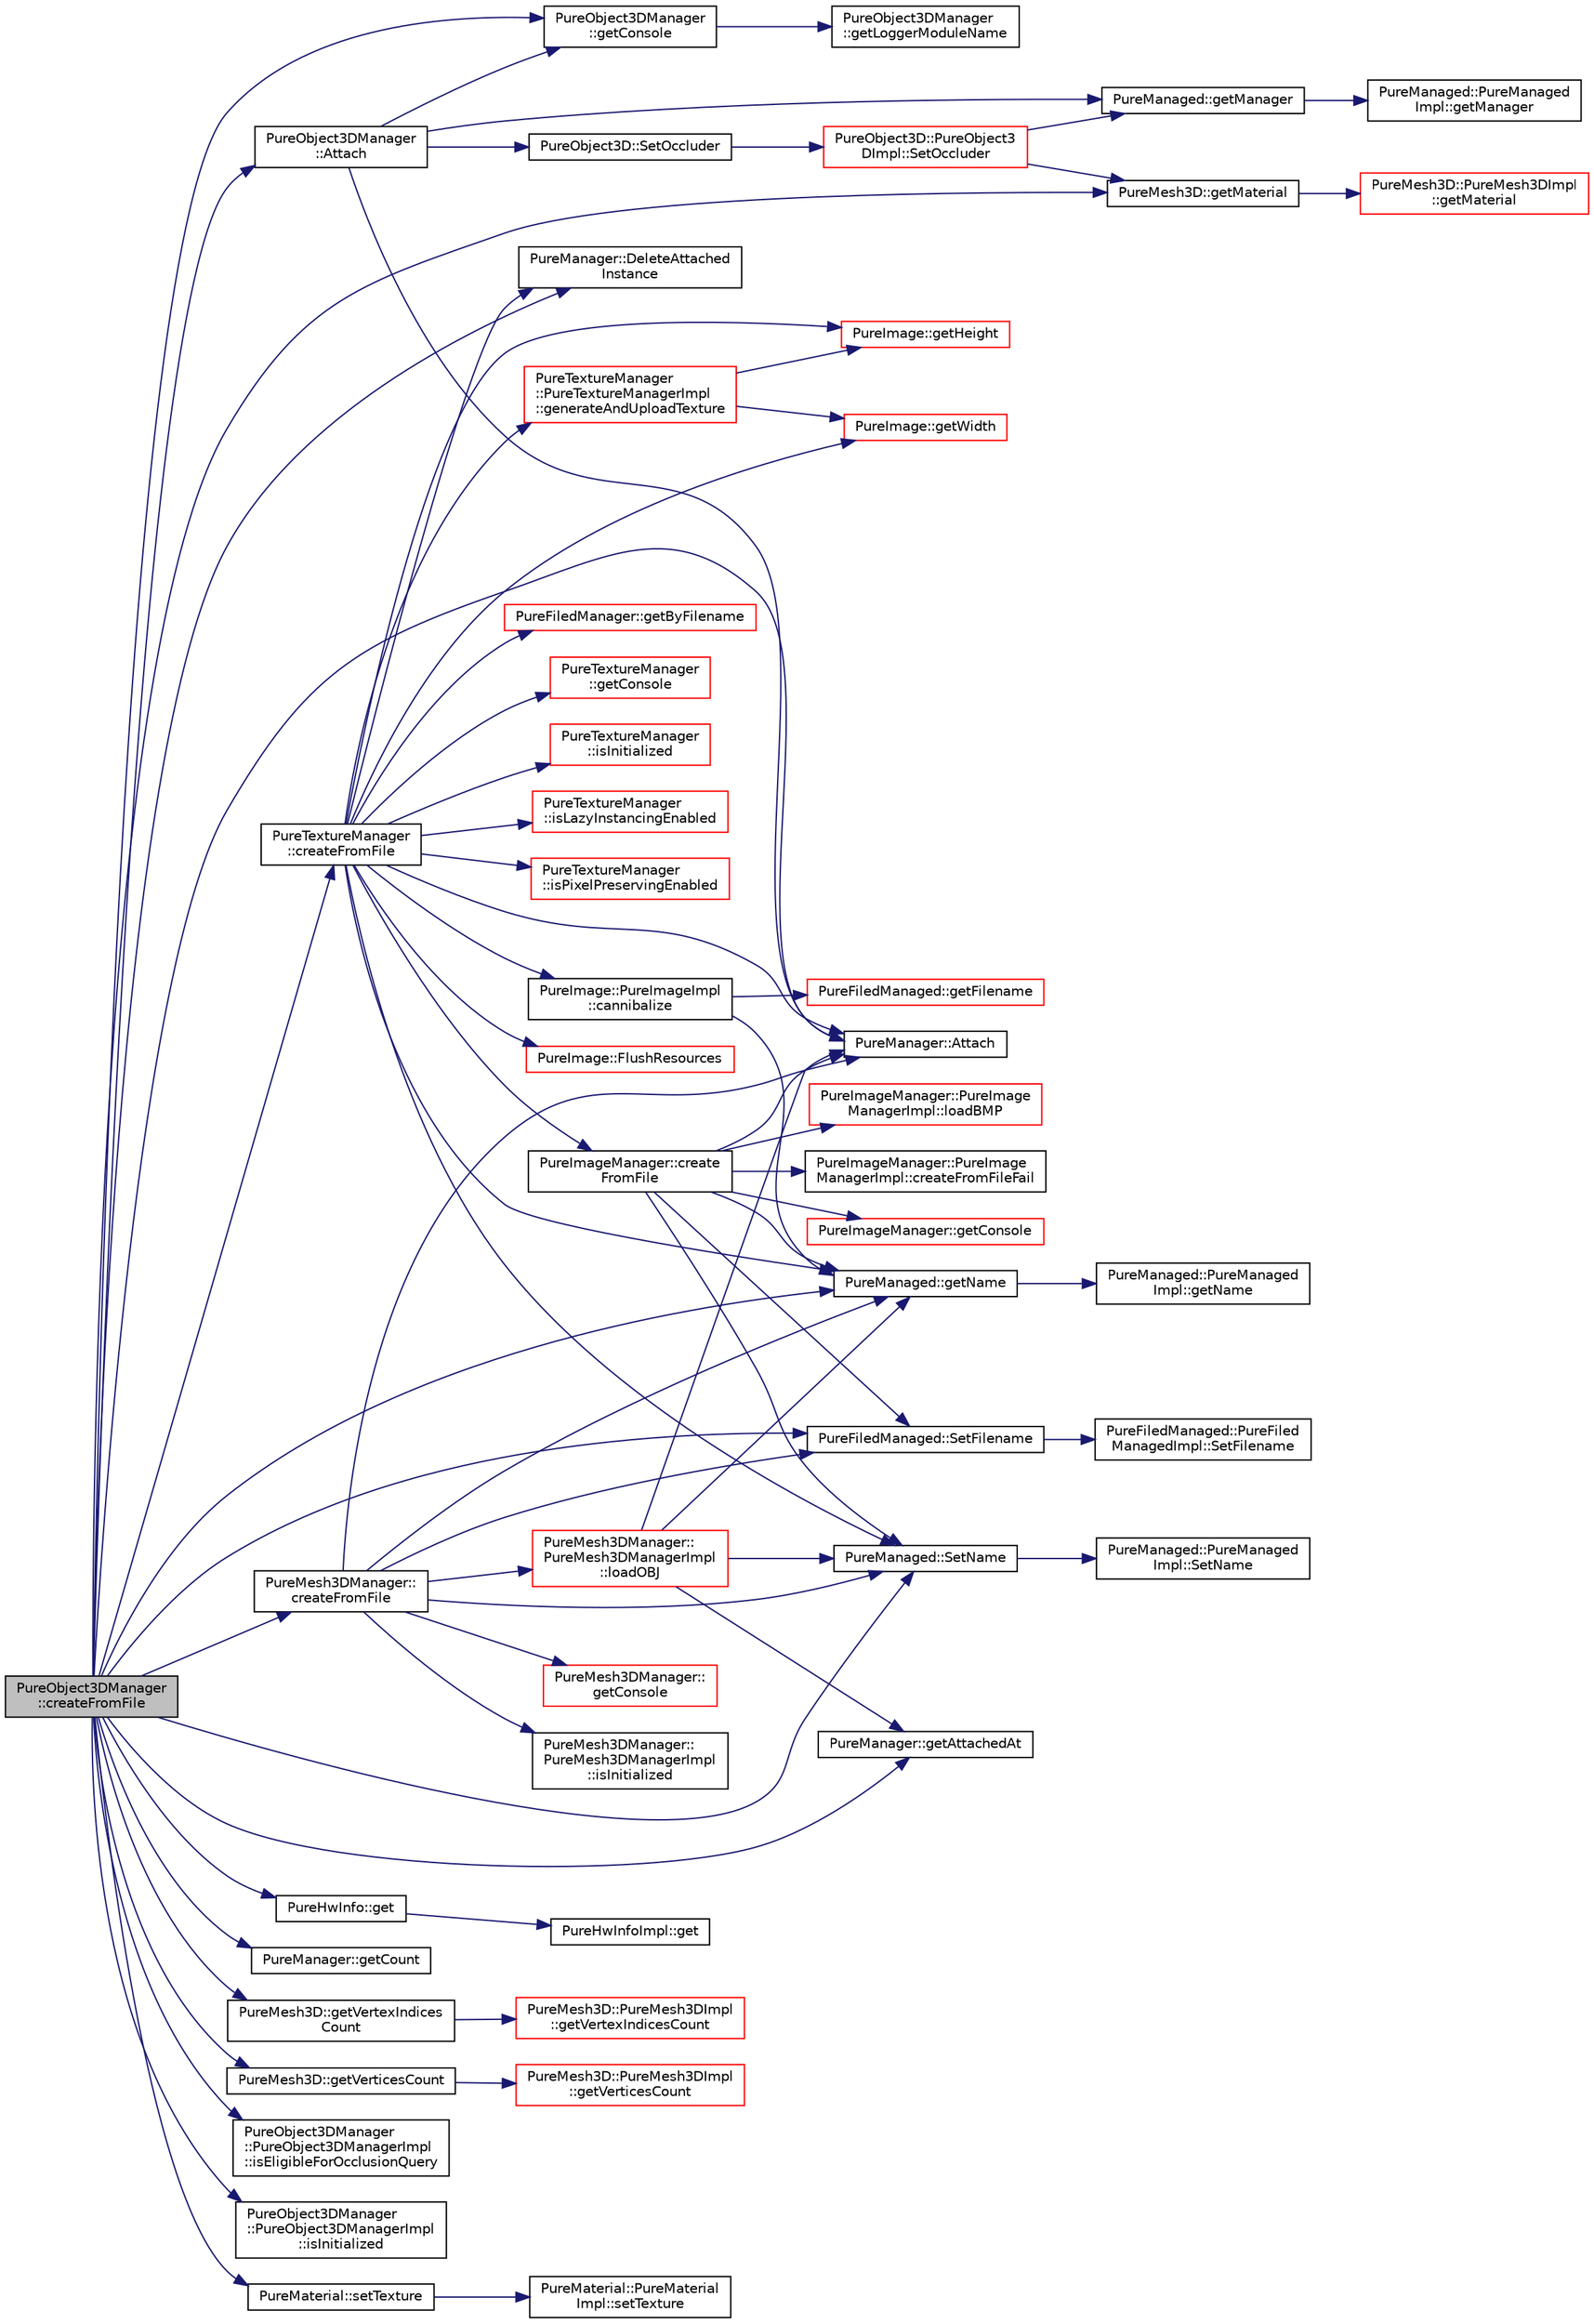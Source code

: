 digraph "PureObject3DManager::createFromFile"
{
 // LATEX_PDF_SIZE
  edge [fontname="Helvetica",fontsize="10",labelfontname="Helvetica",labelfontsize="10"];
  node [fontname="Helvetica",fontsize="10",shape=record];
  rankdir="LR";
  Node1 [label="PureObject3DManager\l::createFromFile",height=0.2,width=0.4,color="black", fillcolor="grey75", style="filled", fontcolor="black",tooltip="Creates object from the given file."];
  Node1 -> Node2 [color="midnightblue",fontsize="10",style="solid",fontname="Helvetica"];
  Node2 [label="PureObject3DManager\l::Attach",height=0.2,width=0.4,color="black", fillcolor="white", style="filled",URL="$class_pure_object3_d_manager.html#a338dde77d87e5e94ade5699d8865925c",tooltip="Adds the given managed to the manager, if the managed has no manager yet."];
  Node2 -> Node3 [color="midnightblue",fontsize="10",style="solid",fontname="Helvetica"];
  Node3 [label="PureManager::Attach",height=0.2,width=0.4,color="black", fillcolor="white", style="filled",URL="$class_pure_manager.html#a50eec0d2d6863b43f1e8b6220d280a1e",tooltip="Adds the given managed to the manager, if the managed has no manager yet."];
  Node2 -> Node4 [color="midnightblue",fontsize="10",style="solid",fontname="Helvetica"];
  Node4 [label="PureObject3DManager\l::getConsole",height=0.2,width=0.4,color="black", fillcolor="white", style="filled",URL="$class_pure_object3_d_manager.html#afb94a1dfb3075ce854524df521449151",tooltip="Returns access to console preset with logger module name as this class."];
  Node4 -> Node5 [color="midnightblue",fontsize="10",style="solid",fontname="Helvetica"];
  Node5 [label="PureObject3DManager\l::getLoggerModuleName",height=0.2,width=0.4,color="black", fillcolor="white", style="filled",URL="$class_pure_object3_d_manager.html#a592db0634ee49d57ef17db4cdc07a3b7",tooltip="Returns the logger module name of this class."];
  Node2 -> Node6 [color="midnightblue",fontsize="10",style="solid",fontname="Helvetica"];
  Node6 [label="PureManaged::getManager",height=0.2,width=0.4,color="black", fillcolor="white", style="filled",URL="$class_pure_managed.html#abdbf454069faf3fd78488df29fe285a8",tooltip="Gets the manager of the managed."];
  Node6 -> Node7 [color="midnightblue",fontsize="10",style="solid",fontname="Helvetica"];
  Node7 [label="PureManaged::PureManaged\lImpl::getManager",height=0.2,width=0.4,color="black", fillcolor="white", style="filled",URL="$class_pure_managed_1_1_pure_managed_impl.html#a1af18a911778e18937830e8a6a884679",tooltip="Gets the manager of the managed."];
  Node2 -> Node8 [color="midnightblue",fontsize="10",style="solid",fontname="Helvetica"];
  Node8 [label="PureObject3D::SetOccluder",height=0.2,width=0.4,color="black", fillcolor="white", style="filled",URL="$class_pure_object3_d.html#a1aaf497b7ca6481d9895b44928fe0cef",tooltip="Sets whether this object should be considered as an occluder during rendering."];
  Node8 -> Node9 [color="midnightblue",fontsize="10",style="solid",fontname="Helvetica"];
  Node9 [label="PureObject3D::PureObject3\lDImpl::SetOccluder",height=0.2,width=0.4,color="red", fillcolor="white", style="filled",URL="$class_pure_object3_d_1_1_pure_object3_d_impl.html#a65d2ce3b6bc9e7ecce2fbbaeaeba1d36",tooltip=" "];
  Node9 -> Node6 [color="midnightblue",fontsize="10",style="solid",fontname="Helvetica"];
  Node9 -> Node23 [color="midnightblue",fontsize="10",style="solid",fontname="Helvetica"];
  Node23 [label="PureMesh3D::getMaterial",height=0.2,width=0.4,color="black", fillcolor="white", style="filled",URL="$class_pure_mesh3_d.html#a5a24f2851af802c62d43f211828302ce",tooltip="Gets the material."];
  Node23 -> Node24 [color="midnightblue",fontsize="10",style="solid",fontname="Helvetica"];
  Node24 [label="PureMesh3D::PureMesh3DImpl\l::getMaterial",height=0.2,width=0.4,color="red", fillcolor="white", style="filled",URL="$class_pure_mesh3_d_1_1_pure_mesh3_d_impl.html#aee17b7f49111f4bb38ae444338ae445f",tooltip=" "];
  Node1 -> Node3 [color="midnightblue",fontsize="10",style="solid",fontname="Helvetica"];
  Node1 -> Node32 [color="midnightblue",fontsize="10",style="solid",fontname="Helvetica"];
  Node32 [label="PureTextureManager\l::createFromFile",height=0.2,width=0.4,color="black", fillcolor="white", style="filled",URL="$class_pure_texture_manager.html#aff2775be2441028bf37572970f94fc6a",tooltip="Creates texture from the given file."];
  Node32 -> Node3 [color="midnightblue",fontsize="10",style="solid",fontname="Helvetica"];
  Node32 -> Node33 [color="midnightblue",fontsize="10",style="solid",fontname="Helvetica"];
  Node33 [label="PureImage::PureImageImpl\l::cannibalize",height=0.2,width=0.4,color="black", fillcolor="white", style="filled",URL="$class_pure_image_1_1_pure_image_impl.html#adc0bdf508c2019bba0ef4bc87ad6d55b",tooltip="Acquires the resources and properties of the given PureImage object, meaning that the given image wil..."];
  Node33 -> Node34 [color="midnightblue",fontsize="10",style="solid",fontname="Helvetica"];
  Node34 [label="PureFiledManaged::getFilename",height=0.2,width=0.4,color="red", fillcolor="white", style="filled",URL="$class_pure_filed_managed.html#aec5cd427534677fd00608e8ef20364da",tooltip="Gets the filename."];
  Node33 -> Node36 [color="midnightblue",fontsize="10",style="solid",fontname="Helvetica"];
  Node36 [label="PureManaged::getName",height=0.2,width=0.4,color="black", fillcolor="white", style="filled",URL="$class_pure_managed.html#a74b5976e4f3d08a276624c1068d3b6e4",tooltip="Gets the name."];
  Node36 -> Node37 [color="midnightblue",fontsize="10",style="solid",fontname="Helvetica"];
  Node37 [label="PureManaged::PureManaged\lImpl::getName",height=0.2,width=0.4,color="black", fillcolor="white", style="filled",URL="$class_pure_managed_1_1_pure_managed_impl.html#a9e209d31fd238c35a1b0648acb20d188",tooltip="Gets the name."];
  Node32 -> Node38 [color="midnightblue",fontsize="10",style="solid",fontname="Helvetica"];
  Node38 [label="PureImageManager::create\lFromFile",height=0.2,width=0.4,color="black", fillcolor="white", style="filled",URL="$class_pure_image_manager.html#a825f0b643e6a6ec4e10eb79eb314fa4c",tooltip="Creates an Image object from the given file."];
  Node38 -> Node3 [color="midnightblue",fontsize="10",style="solid",fontname="Helvetica"];
  Node38 -> Node39 [color="midnightblue",fontsize="10",style="solid",fontname="Helvetica"];
  Node39 [label="PureImageManager::PureImage\lManagerImpl::createFromFileFail",height=0.2,width=0.4,color="black", fillcolor="white", style="filled",URL="$class_pure_image_manager_1_1_pure_image_manager_impl.html#a6e4798e759bf676aa653535242563ba4",tooltip="Used by createFromFile() when an error occurs."];
  Node38 -> Node40 [color="midnightblue",fontsize="10",style="solid",fontname="Helvetica"];
  Node40 [label="PureImageManager::getConsole",height=0.2,width=0.4,color="red", fillcolor="white", style="filled",URL="$class_pure_image_manager.html#ab6929618f83a0ae688983db7513f8d80",tooltip="Returns access to console preset with logger module name as this class."];
  Node38 -> Node36 [color="midnightblue",fontsize="10",style="solid",fontname="Helvetica"];
  Node38 -> Node42 [color="midnightblue",fontsize="10",style="solid",fontname="Helvetica"];
  Node42 [label="PureImageManager::PureImage\lManagerImpl::loadBMP",height=0.2,width=0.4,color="red", fillcolor="white", style="filled",URL="$class_pure_image_manager_1_1_pure_image_manager_impl.html#aac2314040f4ed55423b2d9346e4017f1",tooltip="This loads BMP files, handles the actual file operations, and creates the Image object."];
  Node38 -> Node47 [color="midnightblue",fontsize="10",style="solid",fontname="Helvetica"];
  Node47 [label="PureFiledManaged::SetFilename",height=0.2,width=0.4,color="black", fillcolor="white", style="filled",URL="$class_pure_filed_managed.html#aa5d7505841b76f5953d9ebc54b847d0e",tooltip="Sets the filename."];
  Node47 -> Node48 [color="midnightblue",fontsize="10",style="solid",fontname="Helvetica"];
  Node48 [label="PureFiledManaged::PureFiled\lManagedImpl::SetFilename",height=0.2,width=0.4,color="black", fillcolor="white", style="filled",URL="$class_pure_filed_managed_1_1_pure_filed_managed_impl.html#a0ddd6511e0bc7d603016a828959301fa",tooltip="Sets the filename."];
  Node38 -> Node49 [color="midnightblue",fontsize="10",style="solid",fontname="Helvetica"];
  Node49 [label="PureManaged::SetName",height=0.2,width=0.4,color="black", fillcolor="white", style="filled",URL="$class_pure_managed.html#aaaebbde0b7a6baee1f200b22bc92558f",tooltip="Sets the name."];
  Node49 -> Node50 [color="midnightblue",fontsize="10",style="solid",fontname="Helvetica"];
  Node50 [label="PureManaged::PureManaged\lImpl::SetName",height=0.2,width=0.4,color="black", fillcolor="white", style="filled",URL="$class_pure_managed_1_1_pure_managed_impl.html#a6d67353ca321275125a101703cd2efa3",tooltip="Sets the name."];
  Node32 -> Node51 [color="midnightblue",fontsize="10",style="solid",fontname="Helvetica"];
  Node51 [label="PureManager::DeleteAttached\lInstance",height=0.2,width=0.4,color="black", fillcolor="white", style="filled",URL="$class_pure_manager.html#a275085df6568bf80db54f6dabe7c039d",tooltip="Removes the given managed from the manager and destructs it."];
  Node32 -> Node52 [color="midnightblue",fontsize="10",style="solid",fontname="Helvetica"];
  Node52 [label="PureImage::FlushResources",height=0.2,width=0.4,color="red", fillcolor="white", style="filled",URL="$class_pure_image.html#a5dd7f7eca54f8711f38d3f840cc572b1",tooltip="This can be used if you don't need the pixels of the image to be in the system memory anymore."];
  Node32 -> Node54 [color="midnightblue",fontsize="10",style="solid",fontname="Helvetica"];
  Node54 [label="PureTextureManager\l::PureTextureManagerImpl\l::generateAndUploadTexture",height=0.2,width=0.4,color="red", fillcolor="white", style="filled",URL="$class_pure_texture_manager_1_1_pure_texture_manager_impl.html#ae240edda2c0b0226a0cb534f9b7eb7d6",tooltip=" "];
  Node54 -> Node69 [color="midnightblue",fontsize="10",style="solid",fontname="Helvetica"];
  Node69 [label="PureImage::getHeight",height=0.2,width=0.4,color="red", fillcolor="white", style="filled",URL="$class_pure_image.html#a7721439592de01412aa4a77fb752df2a",tooltip="Gets the height of the image."];
  Node54 -> Node72 [color="midnightblue",fontsize="10",style="solid",fontname="Helvetica"];
  Node72 [label="PureImage::getWidth",height=0.2,width=0.4,color="red", fillcolor="white", style="filled",URL="$class_pure_image.html#aba6085fe41bb0acf129e3f18356a87e3",tooltip="Gets the width of the image."];
  Node32 -> Node104 [color="midnightblue",fontsize="10",style="solid",fontname="Helvetica"];
  Node104 [label="PureFiledManager::getByFilename",height=0.2,width=0.4,color="red", fillcolor="white", style="filled",URL="$class_pure_filed_manager.html#a476a4f3d9d4611b99893be13609f848d",tooltip="Gets the FiledManaged by the specified filename."];
  Node32 -> Node106 [color="midnightblue",fontsize="10",style="solid",fontname="Helvetica"];
  Node106 [label="PureTextureManager\l::getConsole",height=0.2,width=0.4,color="red", fillcolor="white", style="filled",URL="$class_pure_texture_manager.html#ac99dfeef2dd9b496997d3de947b40d34",tooltip="Returns access to console preset with logger module name as this class."];
  Node32 -> Node69 [color="midnightblue",fontsize="10",style="solid",fontname="Helvetica"];
  Node32 -> Node36 [color="midnightblue",fontsize="10",style="solid",fontname="Helvetica"];
  Node32 -> Node72 [color="midnightblue",fontsize="10",style="solid",fontname="Helvetica"];
  Node32 -> Node108 [color="midnightblue",fontsize="10",style="solid",fontname="Helvetica"];
  Node108 [label="PureTextureManager\l::isInitialized",height=0.2,width=0.4,color="red", fillcolor="white", style="filled",URL="$class_pure_texture_manager.html#ad7f1b846ed45e8b8f89197c807778d05",tooltip="Tells whether the object is correctly initialized or not."];
  Node32 -> Node110 [color="midnightblue",fontsize="10",style="solid",fontname="Helvetica"];
  Node110 [label="PureTextureManager\l::isLazyInstancingEnabled",height=0.2,width=0.4,color="red", fillcolor="white", style="filled",URL="$class_pure_texture_manager.html#a4b85a51b691cf8d52af5e239a224aa92",tooltip="Gets whether always creating new texture instances from the same file is enabled or not."];
  Node32 -> Node112 [color="midnightblue",fontsize="10",style="solid",fontname="Helvetica"];
  Node112 [label="PureTextureManager\l::isPixelPreservingEnabled",height=0.2,width=0.4,color="red", fillcolor="white", style="filled",URL="$class_pure_texture_manager.html#a9265319f47f2427393c9b210971f15f3",tooltip="Gets whether keeping pixels of loaded textures in system memory is enabled or not."];
  Node32 -> Node49 [color="midnightblue",fontsize="10",style="solid",fontname="Helvetica"];
  Node1 -> Node114 [color="midnightblue",fontsize="10",style="solid",fontname="Helvetica"];
  Node114 [label="PureMesh3DManager::\lcreateFromFile",height=0.2,width=0.4,color="black", fillcolor="white", style="filled",URL="$class_pure_mesh3_d_manager.html#a0f1f941389fffde90129220bed1fe390",tooltip="Creates object from the given file."];
  Node114 -> Node3 [color="midnightblue",fontsize="10",style="solid",fontname="Helvetica"];
  Node114 -> Node115 [color="midnightblue",fontsize="10",style="solid",fontname="Helvetica"];
  Node115 [label="PureMesh3DManager::\lgetConsole",height=0.2,width=0.4,color="red", fillcolor="white", style="filled",URL="$class_pure_mesh3_d_manager.html#acd3d76e7e8912fb0a2a143570cbb6239",tooltip="Returns access to console preset with logger module name as this class."];
  Node114 -> Node36 [color="midnightblue",fontsize="10",style="solid",fontname="Helvetica"];
  Node114 -> Node117 [color="midnightblue",fontsize="10",style="solid",fontname="Helvetica"];
  Node117 [label="PureMesh3DManager::\lPureMesh3DManagerImpl\l::isInitialized",height=0.2,width=0.4,color="black", fillcolor="white", style="filled",URL="$class_pure_mesh3_d_manager_1_1_pure_mesh3_d_manager_impl.html#a3d70978c68d1a0c3b95feae7b6f381ae",tooltip=" "];
  Node114 -> Node118 [color="midnightblue",fontsize="10",style="solid",fontname="Helvetica"];
  Node118 [label="PureMesh3DManager::\lPureMesh3DManagerImpl\l::loadOBJ",height=0.2,width=0.4,color="red", fillcolor="white", style="filled",URL="$class_pure_mesh3_d_manager_1_1_pure_mesh3_d_manager_impl.html#ae07b975b94da4deaf4509b90bf614c48",tooltip="Loads OBJ files, handles the actual file operations, and creates the Mesh3D object."];
  Node118 -> Node3 [color="midnightblue",fontsize="10",style="solid",fontname="Helvetica"];
  Node118 -> Node123 [color="midnightblue",fontsize="10",style="solid",fontname="Helvetica"];
  Node123 [label="PureManager::getAttachedAt",height=0.2,width=0.4,color="black", fillcolor="white", style="filled",URL="$class_pure_manager.html#a9dc649f2708925167bec9d35c5cd1dac",tooltip="Gets the pointer to the managed at the given index."];
  Node118 -> Node36 [color="midnightblue",fontsize="10",style="solid",fontname="Helvetica"];
  Node118 -> Node49 [color="midnightblue",fontsize="10",style="solid",fontname="Helvetica"];
  Node114 -> Node47 [color="midnightblue",fontsize="10",style="solid",fontname="Helvetica"];
  Node114 -> Node49 [color="midnightblue",fontsize="10",style="solid",fontname="Helvetica"];
  Node1 -> Node51 [color="midnightblue",fontsize="10",style="solid",fontname="Helvetica"];
  Node1 -> Node11 [color="midnightblue",fontsize="10",style="solid",fontname="Helvetica"];
  Node11 [label="PureHwInfo::get",height=0.2,width=0.4,color="black", fillcolor="white", style="filled",URL="$class_pure_hw_info.html#a5d801d548489e9f6c9a3485b8979af3f",tooltip="Gets the singleton instance."];
  Node11 -> Node12 [color="midnightblue",fontsize="10",style="solid",fontname="Helvetica"];
  Node12 [label="PureHwInfoImpl::get",height=0.2,width=0.4,color="black", fillcolor="white", style="filled",URL="$class_pure_hw_info_impl.html#a54faedd6ce3a5750139d457f4a8a22f2",tooltip="Gets the singleton instance."];
  Node1 -> Node123 [color="midnightblue",fontsize="10",style="solid",fontname="Helvetica"];
  Node1 -> Node4 [color="midnightblue",fontsize="10",style="solid",fontname="Helvetica"];
  Node1 -> Node145 [color="midnightblue",fontsize="10",style="solid",fontname="Helvetica"];
  Node145 [label="PureManager::getCount",height=0.2,width=0.4,color="black", fillcolor="white", style="filled",URL="$class_pure_manager.html#a00243cdb714c13e7a80ad2b4d2640d72",tooltip="Gets the number of managed objects."];
  Node1 -> Node23 [color="midnightblue",fontsize="10",style="solid",fontname="Helvetica"];
  Node1 -> Node36 [color="midnightblue",fontsize="10",style="solid",fontname="Helvetica"];
  Node1 -> Node146 [color="midnightblue",fontsize="10",style="solid",fontname="Helvetica"];
  Node146 [label="PureMesh3D::getVertexIndices\lCount",height=0.2,width=0.4,color="black", fillcolor="white", style="filled",URL="$class_pure_mesh3_d.html#a93642a1526f1150a42da2d968a3950ae",tooltip="Gets the number of total vertex indices."];
  Node146 -> Node147 [color="midnightblue",fontsize="10",style="solid",fontname="Helvetica"];
  Node147 [label="PureMesh3D::PureMesh3DImpl\l::getVertexIndicesCount",height=0.2,width=0.4,color="red", fillcolor="white", style="filled",URL="$class_pure_mesh3_d_1_1_pure_mesh3_d_impl.html#a889e15de6b6c046fbe987b4d3a2d8655",tooltip=" "];
  Node1 -> Node148 [color="midnightblue",fontsize="10",style="solid",fontname="Helvetica"];
  Node148 [label="PureMesh3D::getVerticesCount",height=0.2,width=0.4,color="black", fillcolor="white", style="filled",URL="$class_pure_mesh3_d.html#ae5fc700fc0e53e323551bb0747f3cbb5",tooltip="Gets the number of total vertices."];
  Node148 -> Node149 [color="midnightblue",fontsize="10",style="solid",fontname="Helvetica"];
  Node149 [label="PureMesh3D::PureMesh3DImpl\l::getVerticesCount",height=0.2,width=0.4,color="red", fillcolor="white", style="filled",URL="$class_pure_mesh3_d_1_1_pure_mesh3_d_impl.html#a5e9d6336de9ebb0cf3fbdde156180769",tooltip=" "];
  Node1 -> Node150 [color="midnightblue",fontsize="10",style="solid",fontname="Helvetica"];
  Node150 [label="PureObject3DManager\l::PureObject3DManagerImpl\l::isEligibleForOcclusionQuery",height=0.2,width=0.4,color="black", fillcolor="white", style="filled",URL="$class_pure_object3_d_manager_1_1_pure_object3_d_manager_impl.html#a18c903c988c7b42f8b19370418a2459b",tooltip="Decides if an object is eligible for automatically turn on occlusion query on it."];
  Node1 -> Node151 [color="midnightblue",fontsize="10",style="solid",fontname="Helvetica"];
  Node151 [label="PureObject3DManager\l::PureObject3DManagerImpl\l::isInitialized",height=0.2,width=0.4,color="black", fillcolor="white", style="filled",URL="$class_pure_object3_d_manager_1_1_pure_object3_d_manager_impl.html#a4740f60d9892ee3709c6df6b854f7a18",tooltip=" "];
  Node1 -> Node47 [color="midnightblue",fontsize="10",style="solid",fontname="Helvetica"];
  Node1 -> Node49 [color="midnightblue",fontsize="10",style="solid",fontname="Helvetica"];
  Node1 -> Node152 [color="midnightblue",fontsize="10",style="solid",fontname="Helvetica"];
  Node152 [label="PureMaterial::setTexture",height=0.2,width=0.4,color="black", fillcolor="white", style="filled",URL="$class_pure_material.html#a88159b821988d83aeb7610bbf7fdad80",tooltip="Sets the texture of the material on the specified level."];
  Node152 -> Node153 [color="midnightblue",fontsize="10",style="solid",fontname="Helvetica"];
  Node153 [label="PureMaterial::PureMaterial\lImpl::setTexture",height=0.2,width=0.4,color="black", fillcolor="white", style="filled",URL="$class_pure_material_1_1_pure_material_impl.html#ad16f75a0f304868dbd8b89a873fd6d2a",tooltip=" "];
}
